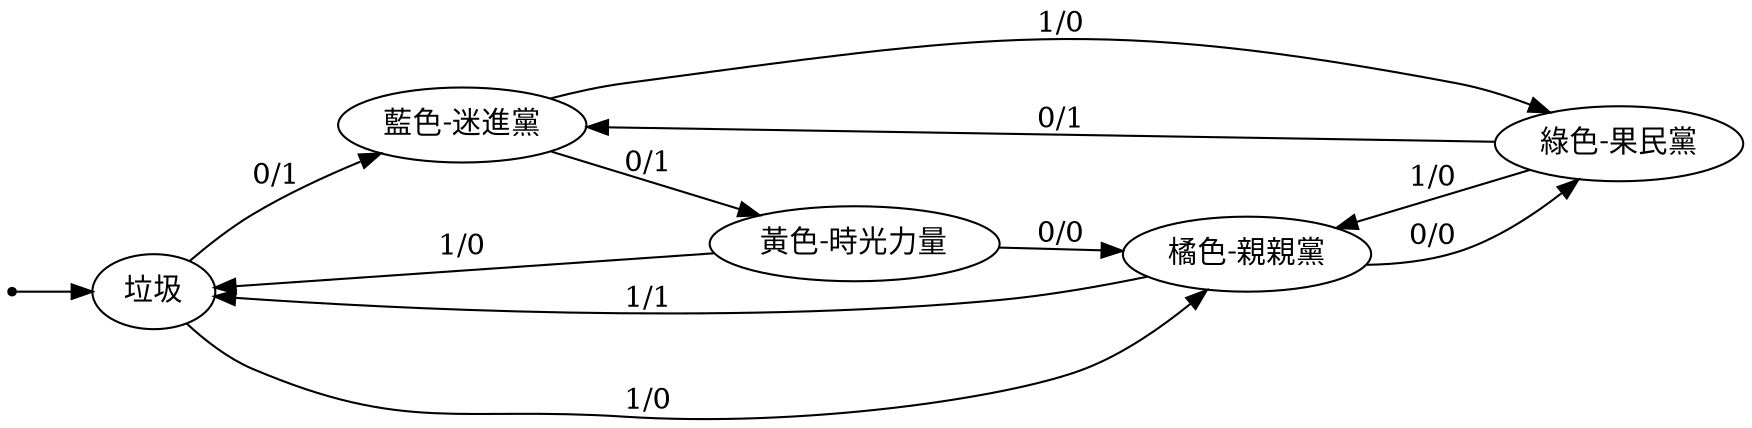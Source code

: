 digraph STG {
    rankdir=LR;

    INIT [shape=point];
    "垃圾" [label="垃圾"];
    "藍色-迷進黨" [label="藍色-迷進黨"];
    "橘色-親親黨" [label="橘色-親親黨"];
    "黃色-時光力量" [label="黃色-時光力量"];
    "綠色-果民黨" [label="綠色-果民黨"];

    INIT -> "垃圾"
    "垃圾" -> "藍色-迷進黨" [label="0/1"];
    "垃圾" -> "橘色-親親黨" [label="1/0"];
    "藍色-迷進黨" -> "黃色-時光力量" [label="0/1"];
    "藍色-迷進黨" -> "綠色-果民黨" [label="1/0"];
    "橘色-親親黨" -> "綠色-果民黨" [label="0/0"];
    "橘色-親親黨" -> "垃圾" [label="1/1"];
    "黃色-時光力量" -> "橘色-親親黨" [label="0/0"];
    "黃色-時光力量" -> "垃圾" [label="1/0"];
    "綠色-果民黨" -> "藍色-迷進黨" [label="0/1"];
    "綠色-果民黨" -> "橘色-親親黨" [label="1/0"];
}
